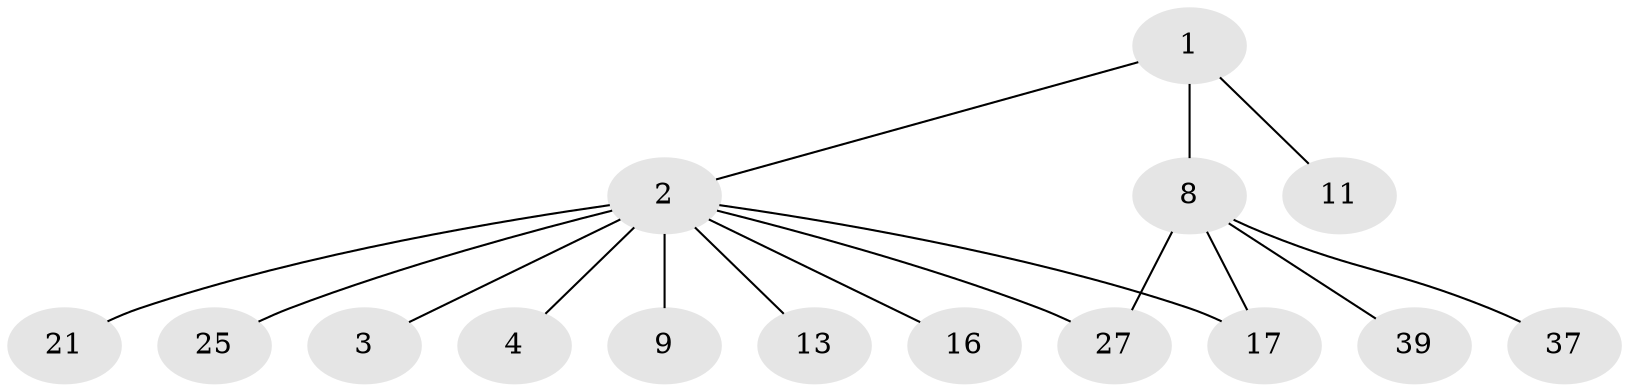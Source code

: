 // original degree distribution, {4: 0.05660377358490566, 16: 0.03773584905660377, 2: 0.18867924528301888, 3: 0.11320754716981132, 1: 0.5660377358490566, 5: 0.03773584905660377}
// Generated by graph-tools (version 1.1) at 2025/18/03/04/25 18:18:11]
// undirected, 15 vertices, 16 edges
graph export_dot {
graph [start="1"]
  node [color=gray90,style=filled];
  1 [super="+31"];
  2 [super="+29+47+33+44+51+10+6+5+14+12"];
  3;
  4 [super="+28+38"];
  8 [super="+19+23+26"];
  9;
  11;
  13;
  16;
  17 [super="+30"];
  21 [super="+24"];
  25;
  27 [super="+45"];
  37;
  39;
  1 -- 2;
  1 -- 8;
  1 -- 11;
  2 -- 3 [weight=2];
  2 -- 4;
  2 -- 9;
  2 -- 13;
  2 -- 27;
  2 -- 16;
  2 -- 17;
  2 -- 21;
  2 -- 25;
  8 -- 17;
  8 -- 27 [weight=2];
  8 -- 37;
  8 -- 39;
}
